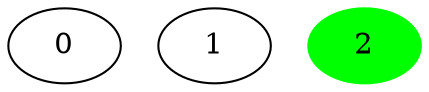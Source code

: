 graph ucgraph { // 3
n0 [label="0"]
n1 [label="1"]
n2 [label="2", style = filled , color = green ]
}